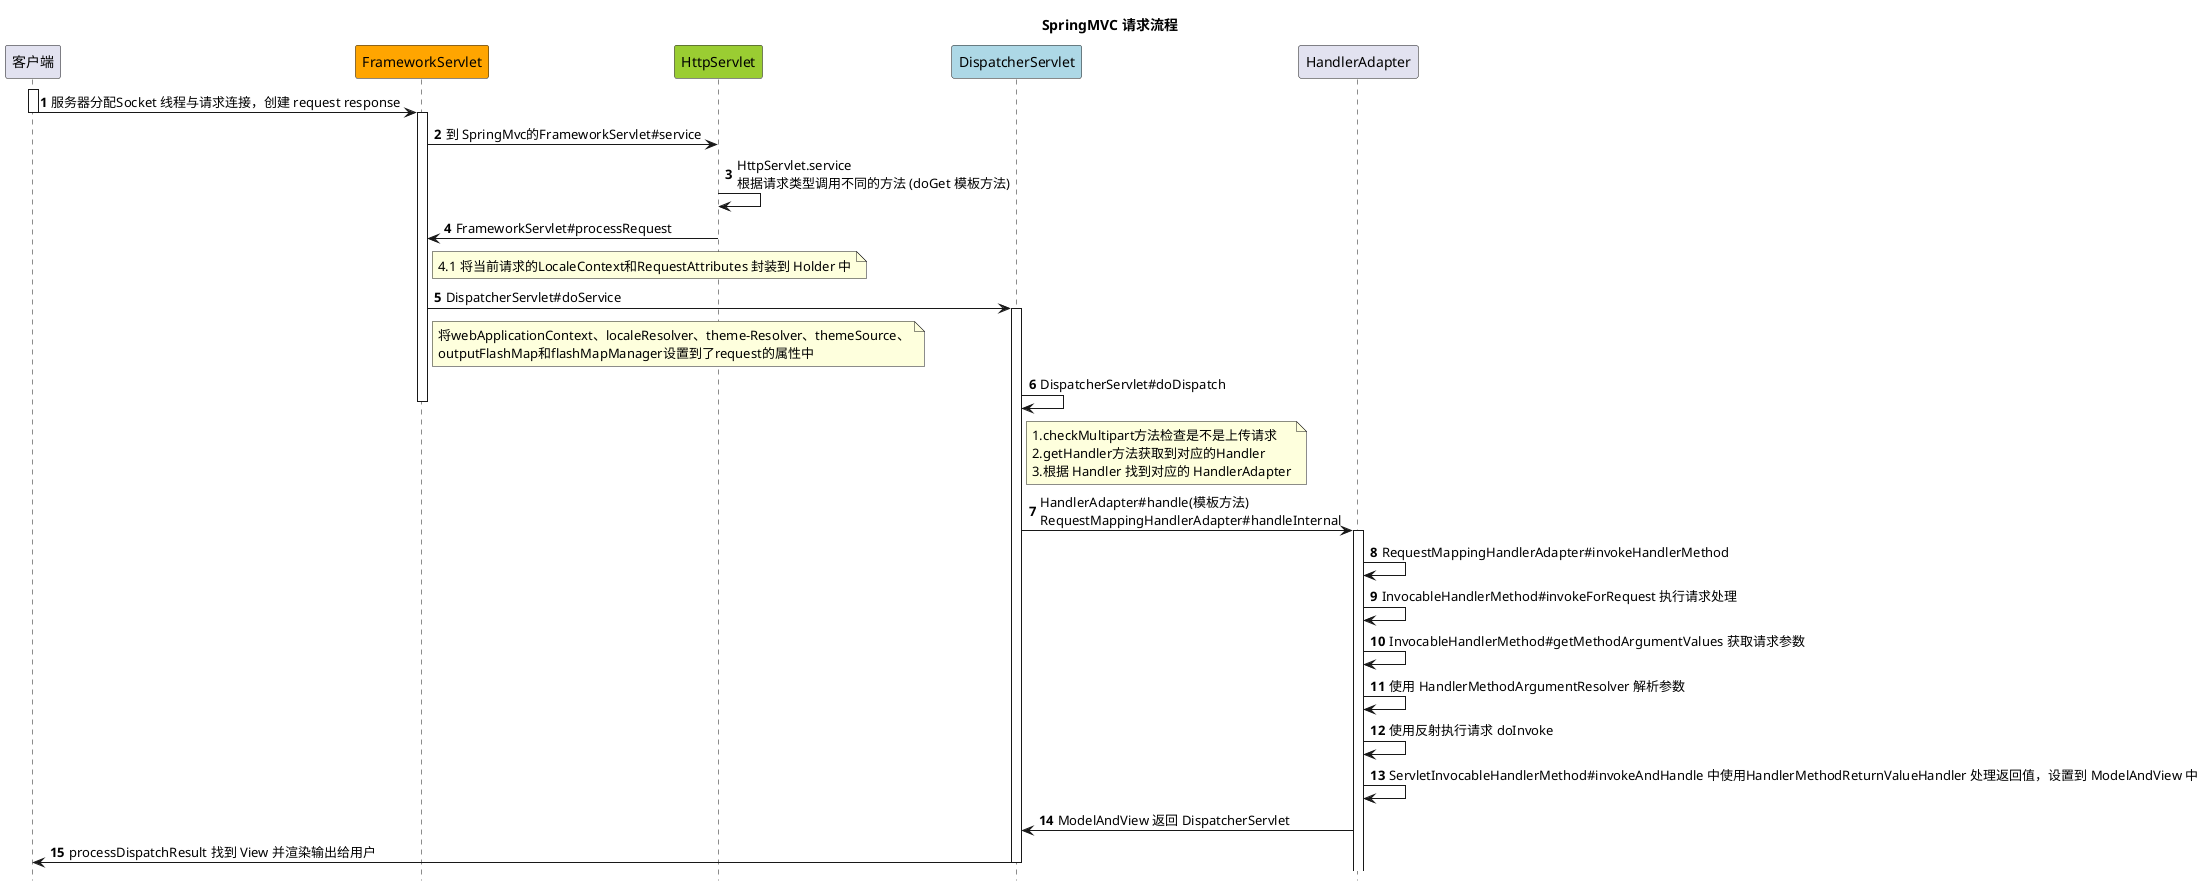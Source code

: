 @startuml

autonumber
hide footbox
title SpringMVC 请求流程


participant "客户端" as Client
participant "FrameworkServlet" as FrameworkServlet #orange
participant "HttpServlet" as HttpServlet #yellowgreen
participant "DispatcherServlet" as DispatcherServlet #lightblue
participant "HandlerAdapter" as HandlerAdapter

activate Client
Client -> FrameworkServlet: 服务器分配Socket 线程与请求连接，创建 request response
deactivate Client
activate FrameworkServlet
FrameworkServlet -> HttpServlet: 到 SpringMvc的FrameworkServlet#service
HttpServlet -> HttpServlet: HttpServlet.service\n根据请求类型调用不同的方法 (doGet 模板方法)
HttpServlet -> FrameworkServlet: FrameworkServlet#processRequest
note right of FrameworkServlet: 4.1 将当前请求的LocaleContext和RequestAttributes 封装到 Holder 中

FrameworkServlet -> DispatcherServlet: DispatcherServlet#doService
activate DispatcherServlet
note right of FrameworkServlet: 将webApplicationContext、localeResolver、theme-Resolver、themeSource、\noutputFlashMap和flashMapManager设置到了request的属性中
DispatcherServlet -> DispatcherServlet: DispatcherServlet#doDispatch
note right of DispatcherServlet: 1.checkMultipart方法检查是不是上传请求\n2.getHandler方法获取到对应的Handler\n3.根据 Handler 找到对应的 HandlerAdapter
deactivate FrameworkServlet
DispatcherServlet -> HandlerAdapter: HandlerAdapter#handle(模板方法)\nRequestMappingHandlerAdapter#handleInternal
activate HandlerAdapter
HandlerAdapter -> HandlerAdapter: RequestMappingHandlerAdapter#invokeHandlerMethod
HandlerAdapter -> HandlerAdapter: InvocableHandlerMethod#invokeForRequest 执行请求处理
HandlerAdapter -> HandlerAdapter: InvocableHandlerMethod#getMethodArgumentValues 获取请求参数
HandlerAdapter -> HandlerAdapter: 使用 HandlerMethodArgumentResolver 解析参数
HandlerAdapter -> HandlerAdapter: 使用反射执行请求 doInvoke
HandlerAdapter -> HandlerAdapter: ServletInvocableHandlerMethod#invokeAndHandle 中使用HandlerMethodReturnValueHandler 处理返回值，设置到 ModelAndView 中
HandlerAdapter -> DispatcherServlet: ModelAndView 返回 DispatcherServlet
DispatcherServlet -> Client: processDispatchResult 找到 View 并渲染输出给用户



deactivate DispatcherServlet
deactivate HttpServlet


@enduml